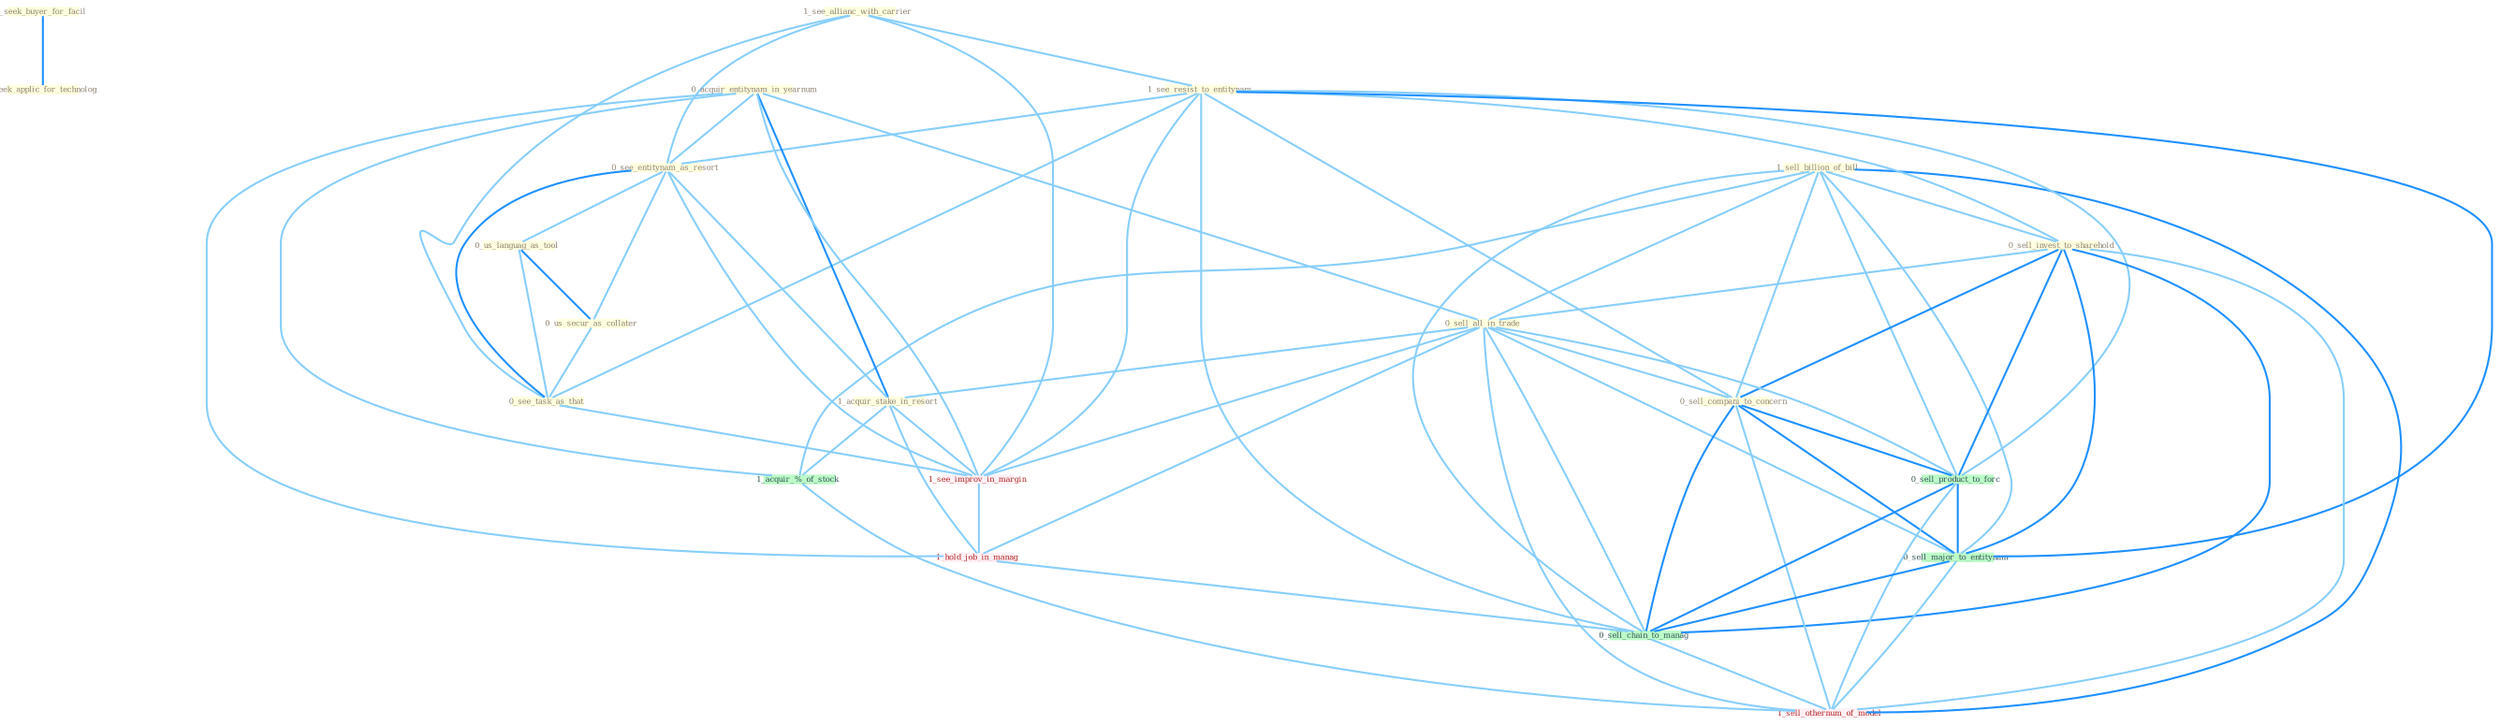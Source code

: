 Graph G{ 
    node
    [shape=polygon,style=filled,width=.5,height=.06,color="#BDFCC9",fixedsize=true,fontsize=4,
    fontcolor="#2f4f4f"];
    {node
    [color="#ffffe0", fontcolor="#8b7d6b"] "0_seek_buyer_for_facil " "1_sell_billion_of_bill " "1_see_allianc_with_carrier " "1_see_resist_to_entitynam " "0_acquir_entitynam_in_yearnum " "0_see_entitynam_as_resort " "0_sell_invest_to_sharehold " "0_sell_all_in_trade " "0_us_languag_as_tool " "1_acquir_stake_in_resort " "0_sell_compani_to_concern " "0_us_secur_as_collater " "1_seek_applic_for_technolog " "0_see_task_as_that "}
{node [color="#fff0f5", fontcolor="#b22222"] "1_see_improv_in_margin " "1_hold_job_in_manag " "1_sell_othernum_of_model "}
edge [color="#B0E2FF"];

	"0_seek_buyer_for_facil " -- "1_seek_applic_for_technolog " [w="2", color="#1e90ff" , len=0.8];
	"1_sell_billion_of_bill " -- "0_sell_invest_to_sharehold " [w="1", color="#87cefa" ];
	"1_sell_billion_of_bill " -- "0_sell_all_in_trade " [w="1", color="#87cefa" ];
	"1_sell_billion_of_bill " -- "0_sell_compani_to_concern " [w="1", color="#87cefa" ];
	"1_sell_billion_of_bill " -- "1_acquir_%_of_stock " [w="1", color="#87cefa" ];
	"1_sell_billion_of_bill " -- "0_sell_product_to_forc " [w="1", color="#87cefa" ];
	"1_sell_billion_of_bill " -- "0_sell_major_to_entitynam " [w="1", color="#87cefa" ];
	"1_sell_billion_of_bill " -- "0_sell_chain_to_manag " [w="1", color="#87cefa" ];
	"1_sell_billion_of_bill " -- "1_sell_othernum_of_model " [w="2", color="#1e90ff" , len=0.8];
	"1_see_allianc_with_carrier " -- "1_see_resist_to_entitynam " [w="1", color="#87cefa" ];
	"1_see_allianc_with_carrier " -- "0_see_entitynam_as_resort " [w="1", color="#87cefa" ];
	"1_see_allianc_with_carrier " -- "0_see_task_as_that " [w="1", color="#87cefa" ];
	"1_see_allianc_with_carrier " -- "1_see_improv_in_margin " [w="1", color="#87cefa" ];
	"1_see_resist_to_entitynam " -- "0_see_entitynam_as_resort " [w="1", color="#87cefa" ];
	"1_see_resist_to_entitynam " -- "0_sell_invest_to_sharehold " [w="1", color="#87cefa" ];
	"1_see_resist_to_entitynam " -- "0_sell_compani_to_concern " [w="1", color="#87cefa" ];
	"1_see_resist_to_entitynam " -- "0_see_task_as_that " [w="1", color="#87cefa" ];
	"1_see_resist_to_entitynam " -- "1_see_improv_in_margin " [w="1", color="#87cefa" ];
	"1_see_resist_to_entitynam " -- "0_sell_product_to_forc " [w="1", color="#87cefa" ];
	"1_see_resist_to_entitynam " -- "0_sell_major_to_entitynam " [w="2", color="#1e90ff" , len=0.8];
	"1_see_resist_to_entitynam " -- "0_sell_chain_to_manag " [w="1", color="#87cefa" ];
	"0_acquir_entitynam_in_yearnum " -- "0_see_entitynam_as_resort " [w="1", color="#87cefa" ];
	"0_acquir_entitynam_in_yearnum " -- "0_sell_all_in_trade " [w="1", color="#87cefa" ];
	"0_acquir_entitynam_in_yearnum " -- "1_acquir_stake_in_resort " [w="2", color="#1e90ff" , len=0.8];
	"0_acquir_entitynam_in_yearnum " -- "1_see_improv_in_margin " [w="1", color="#87cefa" ];
	"0_acquir_entitynam_in_yearnum " -- "1_acquir_%_of_stock " [w="1", color="#87cefa" ];
	"0_acquir_entitynam_in_yearnum " -- "1_hold_job_in_manag " [w="1", color="#87cefa" ];
	"0_see_entitynam_as_resort " -- "0_us_languag_as_tool " [w="1", color="#87cefa" ];
	"0_see_entitynam_as_resort " -- "1_acquir_stake_in_resort " [w="1", color="#87cefa" ];
	"0_see_entitynam_as_resort " -- "0_us_secur_as_collater " [w="1", color="#87cefa" ];
	"0_see_entitynam_as_resort " -- "0_see_task_as_that " [w="2", color="#1e90ff" , len=0.8];
	"0_see_entitynam_as_resort " -- "1_see_improv_in_margin " [w="1", color="#87cefa" ];
	"0_sell_invest_to_sharehold " -- "0_sell_all_in_trade " [w="1", color="#87cefa" ];
	"0_sell_invest_to_sharehold " -- "0_sell_compani_to_concern " [w="2", color="#1e90ff" , len=0.8];
	"0_sell_invest_to_sharehold " -- "0_sell_product_to_forc " [w="2", color="#1e90ff" , len=0.8];
	"0_sell_invest_to_sharehold " -- "0_sell_major_to_entitynam " [w="2", color="#1e90ff" , len=0.8];
	"0_sell_invest_to_sharehold " -- "0_sell_chain_to_manag " [w="2", color="#1e90ff" , len=0.8];
	"0_sell_invest_to_sharehold " -- "1_sell_othernum_of_model " [w="1", color="#87cefa" ];
	"0_sell_all_in_trade " -- "1_acquir_stake_in_resort " [w="1", color="#87cefa" ];
	"0_sell_all_in_trade " -- "0_sell_compani_to_concern " [w="1", color="#87cefa" ];
	"0_sell_all_in_trade " -- "1_see_improv_in_margin " [w="1", color="#87cefa" ];
	"0_sell_all_in_trade " -- "1_hold_job_in_manag " [w="1", color="#87cefa" ];
	"0_sell_all_in_trade " -- "0_sell_product_to_forc " [w="1", color="#87cefa" ];
	"0_sell_all_in_trade " -- "0_sell_major_to_entitynam " [w="1", color="#87cefa" ];
	"0_sell_all_in_trade " -- "0_sell_chain_to_manag " [w="1", color="#87cefa" ];
	"0_sell_all_in_trade " -- "1_sell_othernum_of_model " [w="1", color="#87cefa" ];
	"0_us_languag_as_tool " -- "0_us_secur_as_collater " [w="2", color="#1e90ff" , len=0.8];
	"0_us_languag_as_tool " -- "0_see_task_as_that " [w="1", color="#87cefa" ];
	"1_acquir_stake_in_resort " -- "1_see_improv_in_margin " [w="1", color="#87cefa" ];
	"1_acquir_stake_in_resort " -- "1_acquir_%_of_stock " [w="1", color="#87cefa" ];
	"1_acquir_stake_in_resort " -- "1_hold_job_in_manag " [w="1", color="#87cefa" ];
	"0_sell_compani_to_concern " -- "0_sell_product_to_forc " [w="2", color="#1e90ff" , len=0.8];
	"0_sell_compani_to_concern " -- "0_sell_major_to_entitynam " [w="2", color="#1e90ff" , len=0.8];
	"0_sell_compani_to_concern " -- "0_sell_chain_to_manag " [w="2", color="#1e90ff" , len=0.8];
	"0_sell_compani_to_concern " -- "1_sell_othernum_of_model " [w="1", color="#87cefa" ];
	"0_us_secur_as_collater " -- "0_see_task_as_that " [w="1", color="#87cefa" ];
	"0_see_task_as_that " -- "1_see_improv_in_margin " [w="1", color="#87cefa" ];
	"1_see_improv_in_margin " -- "1_hold_job_in_manag " [w="1", color="#87cefa" ];
	"1_acquir_%_of_stock " -- "1_sell_othernum_of_model " [w="1", color="#87cefa" ];
	"1_hold_job_in_manag " -- "0_sell_chain_to_manag " [w="1", color="#87cefa" ];
	"0_sell_product_to_forc " -- "0_sell_major_to_entitynam " [w="2", color="#1e90ff" , len=0.8];
	"0_sell_product_to_forc " -- "0_sell_chain_to_manag " [w="2", color="#1e90ff" , len=0.8];
	"0_sell_product_to_forc " -- "1_sell_othernum_of_model " [w="1", color="#87cefa" ];
	"0_sell_major_to_entitynam " -- "0_sell_chain_to_manag " [w="2", color="#1e90ff" , len=0.8];
	"0_sell_major_to_entitynam " -- "1_sell_othernum_of_model " [w="1", color="#87cefa" ];
	"0_sell_chain_to_manag " -- "1_sell_othernum_of_model " [w="1", color="#87cefa" ];
}
